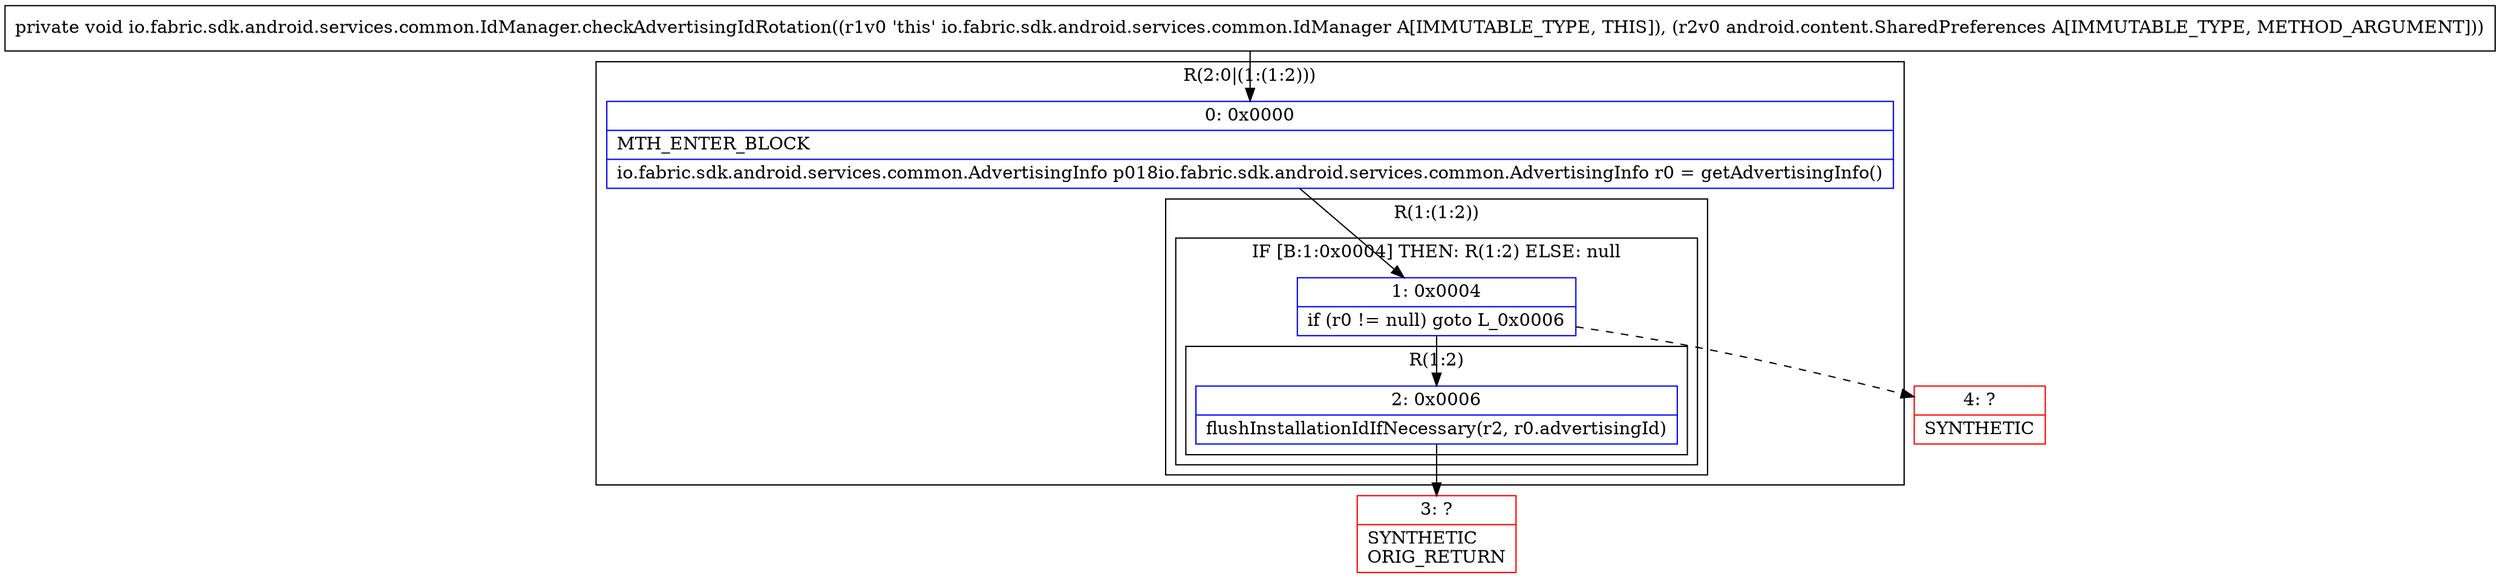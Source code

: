 digraph "CFG forio.fabric.sdk.android.services.common.IdManager.checkAdvertisingIdRotation(Landroid\/content\/SharedPreferences;)V" {
subgraph cluster_Region_2098859728 {
label = "R(2:0|(1:(1:2)))";
node [shape=record,color=blue];
Node_0 [shape=record,label="{0\:\ 0x0000|MTH_ENTER_BLOCK\l|io.fabric.sdk.android.services.common.AdvertisingInfo p018io.fabric.sdk.android.services.common.AdvertisingInfo r0 = getAdvertisingInfo()\l}"];
subgraph cluster_Region_927327252 {
label = "R(1:(1:2))";
node [shape=record,color=blue];
subgraph cluster_IfRegion_1262047438 {
label = "IF [B:1:0x0004] THEN: R(1:2) ELSE: null";
node [shape=record,color=blue];
Node_1 [shape=record,label="{1\:\ 0x0004|if (r0 != null) goto L_0x0006\l}"];
subgraph cluster_Region_372634459 {
label = "R(1:2)";
node [shape=record,color=blue];
Node_2 [shape=record,label="{2\:\ 0x0006|flushInstallationIdIfNecessary(r2, r0.advertisingId)\l}"];
}
}
}
}
Node_3 [shape=record,color=red,label="{3\:\ ?|SYNTHETIC\lORIG_RETURN\l}"];
Node_4 [shape=record,color=red,label="{4\:\ ?|SYNTHETIC\l}"];
MethodNode[shape=record,label="{private void io.fabric.sdk.android.services.common.IdManager.checkAdvertisingIdRotation((r1v0 'this' io.fabric.sdk.android.services.common.IdManager A[IMMUTABLE_TYPE, THIS]), (r2v0 android.content.SharedPreferences A[IMMUTABLE_TYPE, METHOD_ARGUMENT])) }"];
MethodNode -> Node_0;
Node_0 -> Node_1;
Node_1 -> Node_2;
Node_1 -> Node_4[style=dashed];
Node_2 -> Node_3;
}

